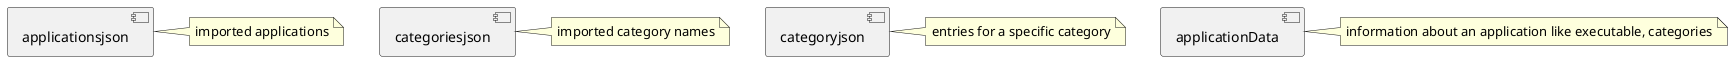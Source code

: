 @startuml systems

[applicationsjson]
note right of [applicationsjson] : imported applications

[categoriesjson]
note right of [categoriesjson] : imported category names

[categoryjson]
note right of [categoryjson] : entries for a specific category

[applicationData]
note right of [applicationData]
  information about an application like executable, categories
endnote
@enduml
